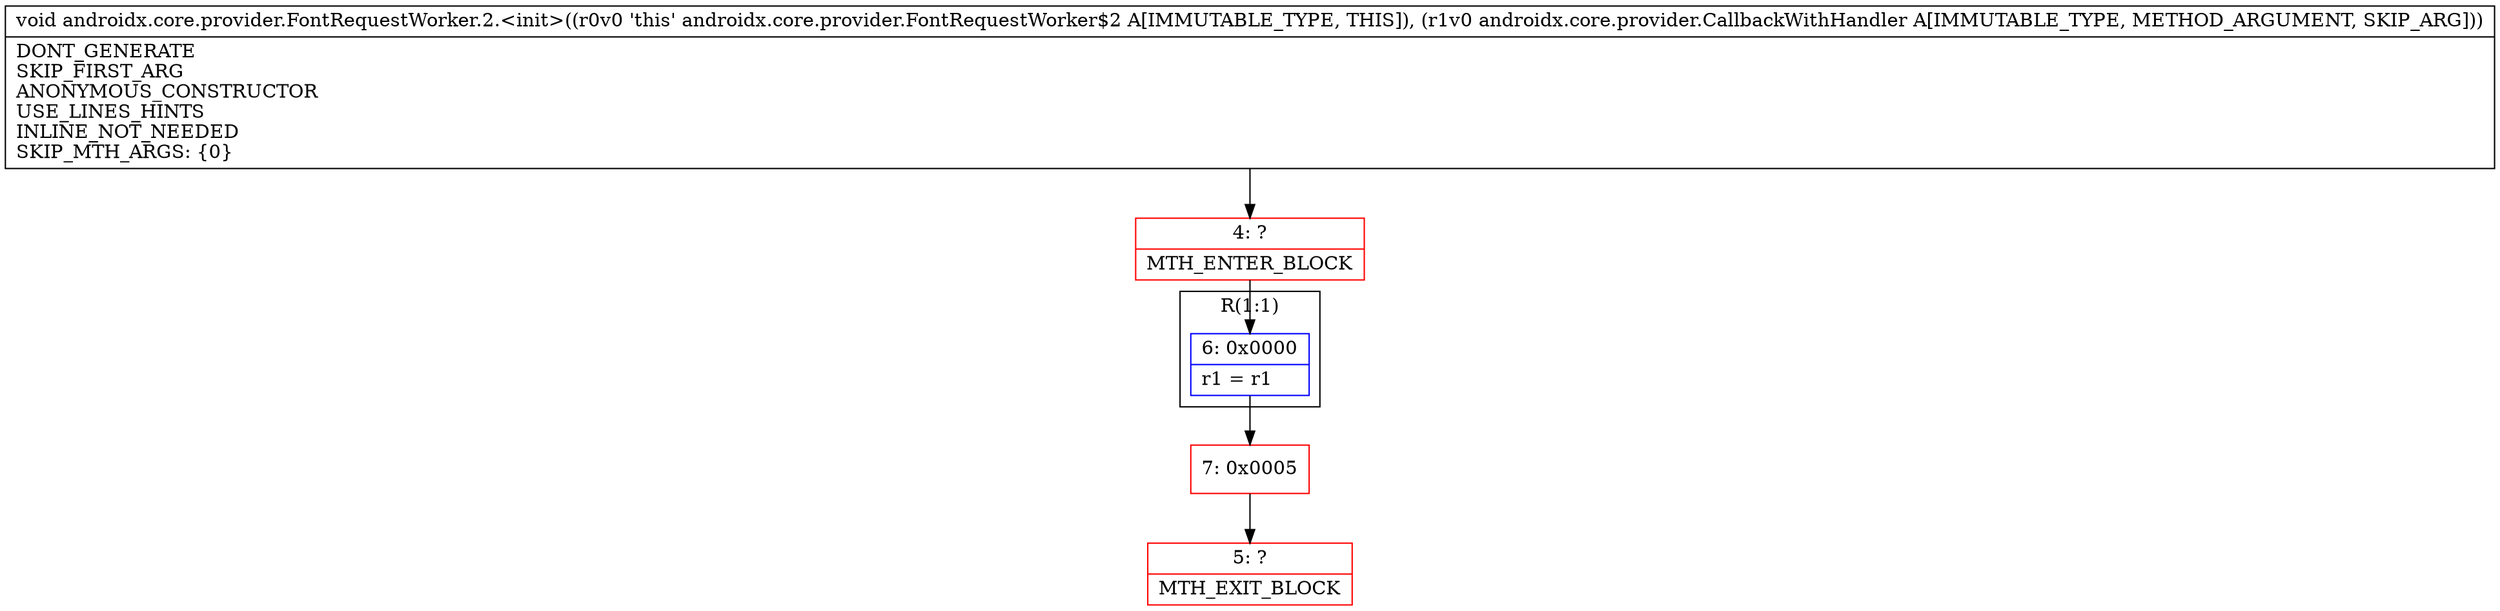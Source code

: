 digraph "CFG forandroidx.core.provider.FontRequestWorker.2.\<init\>(Landroidx\/core\/provider\/CallbackWithHandler;)V" {
subgraph cluster_Region_1070696012 {
label = "R(1:1)";
node [shape=record,color=blue];
Node_6 [shape=record,label="{6\:\ 0x0000|r1 = r1\l}"];
}
Node_4 [shape=record,color=red,label="{4\:\ ?|MTH_ENTER_BLOCK\l}"];
Node_7 [shape=record,color=red,label="{7\:\ 0x0005}"];
Node_5 [shape=record,color=red,label="{5\:\ ?|MTH_EXIT_BLOCK\l}"];
MethodNode[shape=record,label="{void androidx.core.provider.FontRequestWorker.2.\<init\>((r0v0 'this' androidx.core.provider.FontRequestWorker$2 A[IMMUTABLE_TYPE, THIS]), (r1v0 androidx.core.provider.CallbackWithHandler A[IMMUTABLE_TYPE, METHOD_ARGUMENT, SKIP_ARG]))  | DONT_GENERATE\lSKIP_FIRST_ARG\lANONYMOUS_CONSTRUCTOR\lUSE_LINES_HINTS\lINLINE_NOT_NEEDED\lSKIP_MTH_ARGS: \{0\}\l}"];
MethodNode -> Node_4;Node_6 -> Node_7;
Node_4 -> Node_6;
Node_7 -> Node_5;
}


